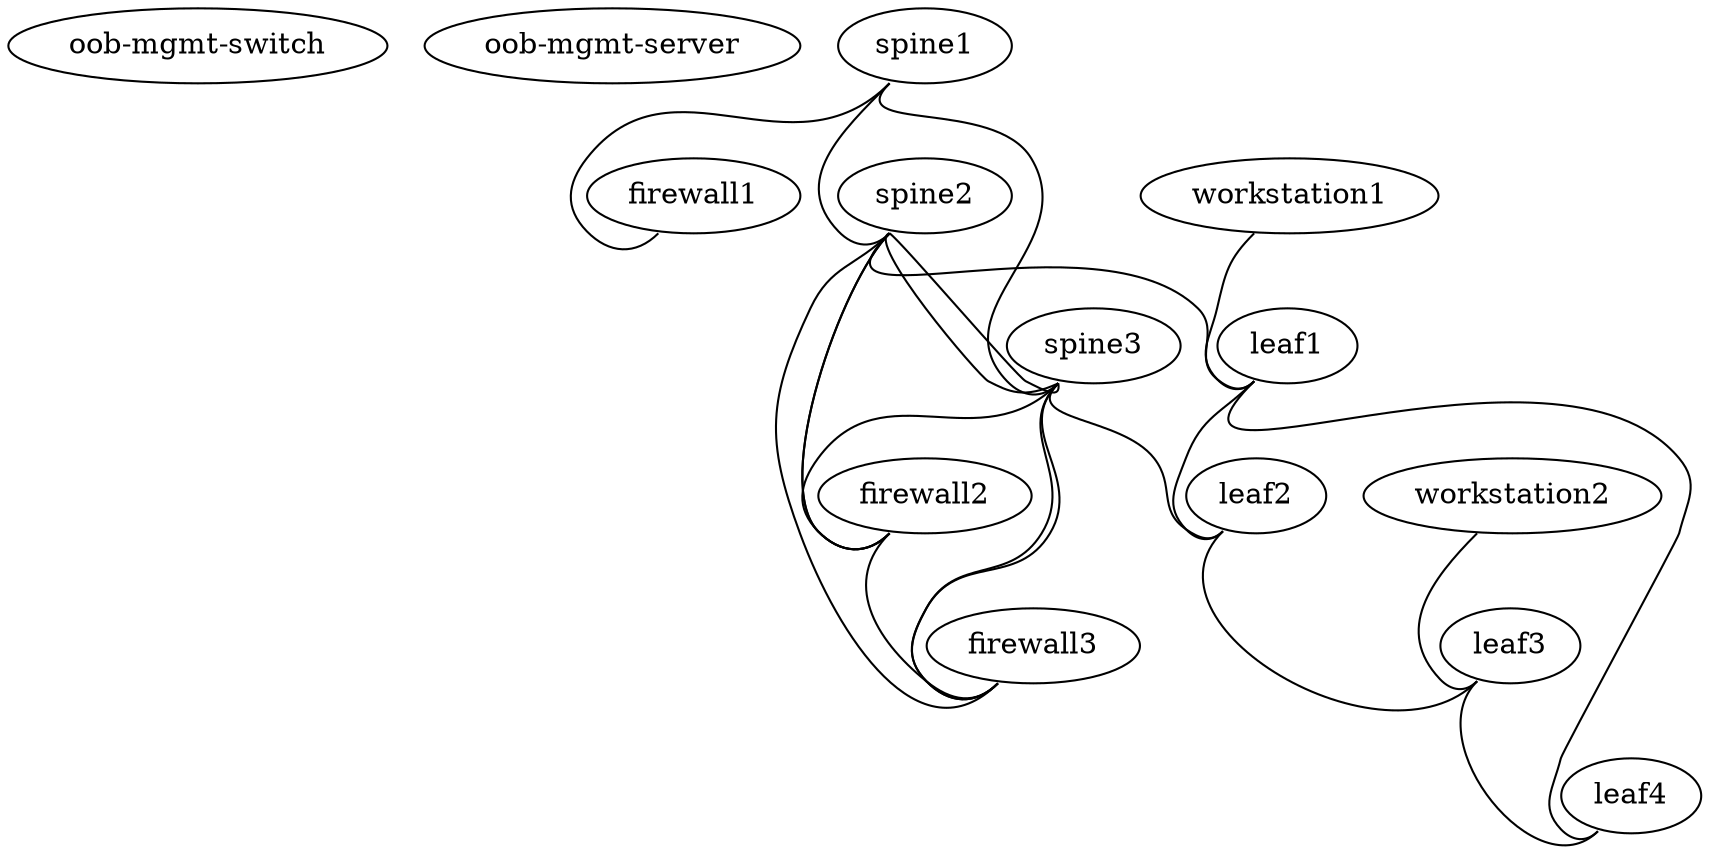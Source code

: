 graph demo {
 "oob-mgmt-switch" [function="oob-switch" config="./helper_scripts/oob_switch_config.sh" mgmt_ip="192.168.200.100"]
 "oob-mgmt-server" [function="oob-server" mgmt_ip="192.168.200.254/24"]

 "firewall1" [function="fake"]
 "firewall2" [function="fake"]
 "firewall3" [function="fake"]
 "workstation1" [function="fake"]
 "workstation2" [function="fake"]

 "spine1" [function="spine" config="./helper_scripts/extra_switch_config.sh" mgmt_ip="192.168.200.1"]
 "spine2" [function="spine" config="./helper_scripts/extra_switch_config.sh" mgmt_ip="192.168.200.2"]
 "spine3" [function="spine" config="./helper_scripts/extra_switch_config.sh" mgmt_ip="192.168.200.3"]
  
 "leaf1" [function="leaf" config="./helper_scripts/extra_switch_config.sh" mgmt_ip="192.168.200.10"]
 "leaf2" [function="leaf" config="./helper_scripts/extra_switch_config.sh" mgmt_ip="192.168.200.20"]
 "leaf3" [function="leaf" config="./helper_scripts/extra_switch_config.sh" mgmt_ip="192.168.200.30"]
 "leaf4" [function="leaf" config="./helper_scripts/extra_switch_config.sh" mgmt_ip="192.168.200.40"]

   "spine1":"swp47" -- "firewall1":"swp1"
   "spine1":"swp1" -- "spine2":"swp47"
   "spine1":"swp2" -- "spine3":"swp47"
   
   "spine2":"swp45" -- "firewall2":"swp2"
   "spine2":"swp46" -- "firewall2":"swp3"
   "spine2":"swp47" -- "firewall3":"swp5"
      
   "spine3":"swp45" -- "firewall3":"swp2"
   "spine3":"swp46" -- "firewall3":"swp3"
   "spine3":"swp47" -- "firewall2":"swp5"
   
   "firewall2":"swp4" -- "firewall3":"swp4"

   "spine2":"swp49" -- "spine3":"swp49"
   "spine2":"swp50" -- "spine3":"swp50"

   "spine2":"swp1" -- "leaf1":"swp52"
   "spine3":"swp1" -- "leaf2":"swp52"

   "leaf1":"swp50" -- "leaf2":"swp50"
   "leaf3":"swp50" -- "leaf4":"swp50"
   "leaf1":"swp49" -- "leaf4":"swp52"
   "leaf2":"swp49" -- "leaf3":"swp52"
   
   "workstation1":"swp1" -- "leaf1":"swp1"
   "workstation2":"swp1" -- "leaf3":"swp1"
}
